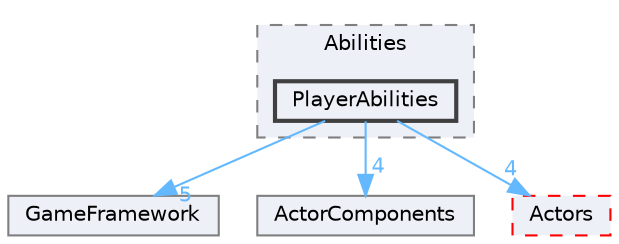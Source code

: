 digraph "D:/Uni/CMP208/Hellwatch/build/vs2017/Abilities/PlayerAbilities"
{
 // LATEX_PDF_SIZE
  bgcolor="transparent";
  edge [fontname=Helvetica,fontsize=10,labelfontname=Helvetica,labelfontsize=10];
  node [fontname=Helvetica,fontsize=10,shape=box,height=0.2,width=0.4];
  compound=true
  subgraph clusterdir_dd83752153a5f8a26b8780fd171a1a5d {
    graph [ bgcolor="#edf0f7", pencolor="grey50", label="Abilities", fontname=Helvetica,fontsize=10 style="filled,dashed", URL="dir_dd83752153a5f8a26b8780fd171a1a5d.html",tooltip=""]
  dir_e51422e516d0a4e62b73cc6733cd5d2a [label="PlayerAbilities", fillcolor="#edf0f7", color="grey25", style="filled,bold", URL="dir_e51422e516d0a4e62b73cc6733cd5d2a.html",tooltip=""];
  }
  dir_1e58e055197c872d2c7873964b7dea3e [label="GameFramework", fillcolor="#edf0f7", color="grey50", style="filled", URL="dir_1e58e055197c872d2c7873964b7dea3e.html",tooltip=""];
  dir_38fd5edcd14d1fce235d76d8a1a9749d [label="ActorComponents", fillcolor="#edf0f7", color="grey50", style="filled", URL="dir_38fd5edcd14d1fce235d76d8a1a9749d.html",tooltip=""];
  dir_6445565d8f89f9d136c2de923fc4f388 [label="Actors", fillcolor="#edf0f7", color="red", style="filled,dashed", URL="dir_6445565d8f89f9d136c2de923fc4f388.html",tooltip=""];
  dir_e51422e516d0a4e62b73cc6733cd5d2a->dir_1e58e055197c872d2c7873964b7dea3e [headlabel="5", labeldistance=1.5 headhref="dir_000008_000005.html" color="steelblue1" fontcolor="steelblue1"];
  dir_e51422e516d0a4e62b73cc6733cd5d2a->dir_38fd5edcd14d1fce235d76d8a1a9749d [headlabel="4", labeldistance=1.5 headhref="dir_000008_000001.html" color="steelblue1" fontcolor="steelblue1"];
  dir_e51422e516d0a4e62b73cc6733cd5d2a->dir_6445565d8f89f9d136c2de923fc4f388 [headlabel="4", labeldistance=1.5 headhref="dir_000008_000002.html" color="steelblue1" fontcolor="steelblue1"];
}
